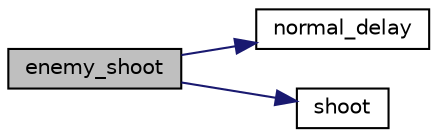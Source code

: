 digraph "enemy_shoot"
{
 // LATEX_PDF_SIZE
  edge [fontname="Helvetica",fontsize="10",labelfontname="Helvetica",labelfontsize="10"];
  node [fontname="Helvetica",fontsize="10",shape=record];
  rankdir="LR";
  Node1 [label="enemy_shoot",height=0.2,width=0.4,color="black", fillcolor="grey75", style="filled", fontcolor="black",tooltip="Function that manage the shoot of the enemies."];
  Node1 -> Node2 [color="midnightblue",fontsize="10",style="solid",fontname="Helvetica"];
  Node2 [label="normal_delay",height=0.2,width=0.4,color="black", fillcolor="white", style="filled",URL="$game_8c.html#a15e38affd62949855c781ff9244ec6a7",tooltip="Function that generate random (Function from the Algorithmic course (Thanks Mr Thapper))"];
  Node1 -> Node3 [color="midnightblue",fontsize="10",style="solid",fontname="Helvetica"];
  Node3 [label="shoot",height=0.2,width=0.4,color="black", fillcolor="white", style="filled",URL="$rocket__controller_8c.html#ada059c3d57305096670459ca267e431f",tooltip="Function for shoot a rocket for player and enemy."];
}
